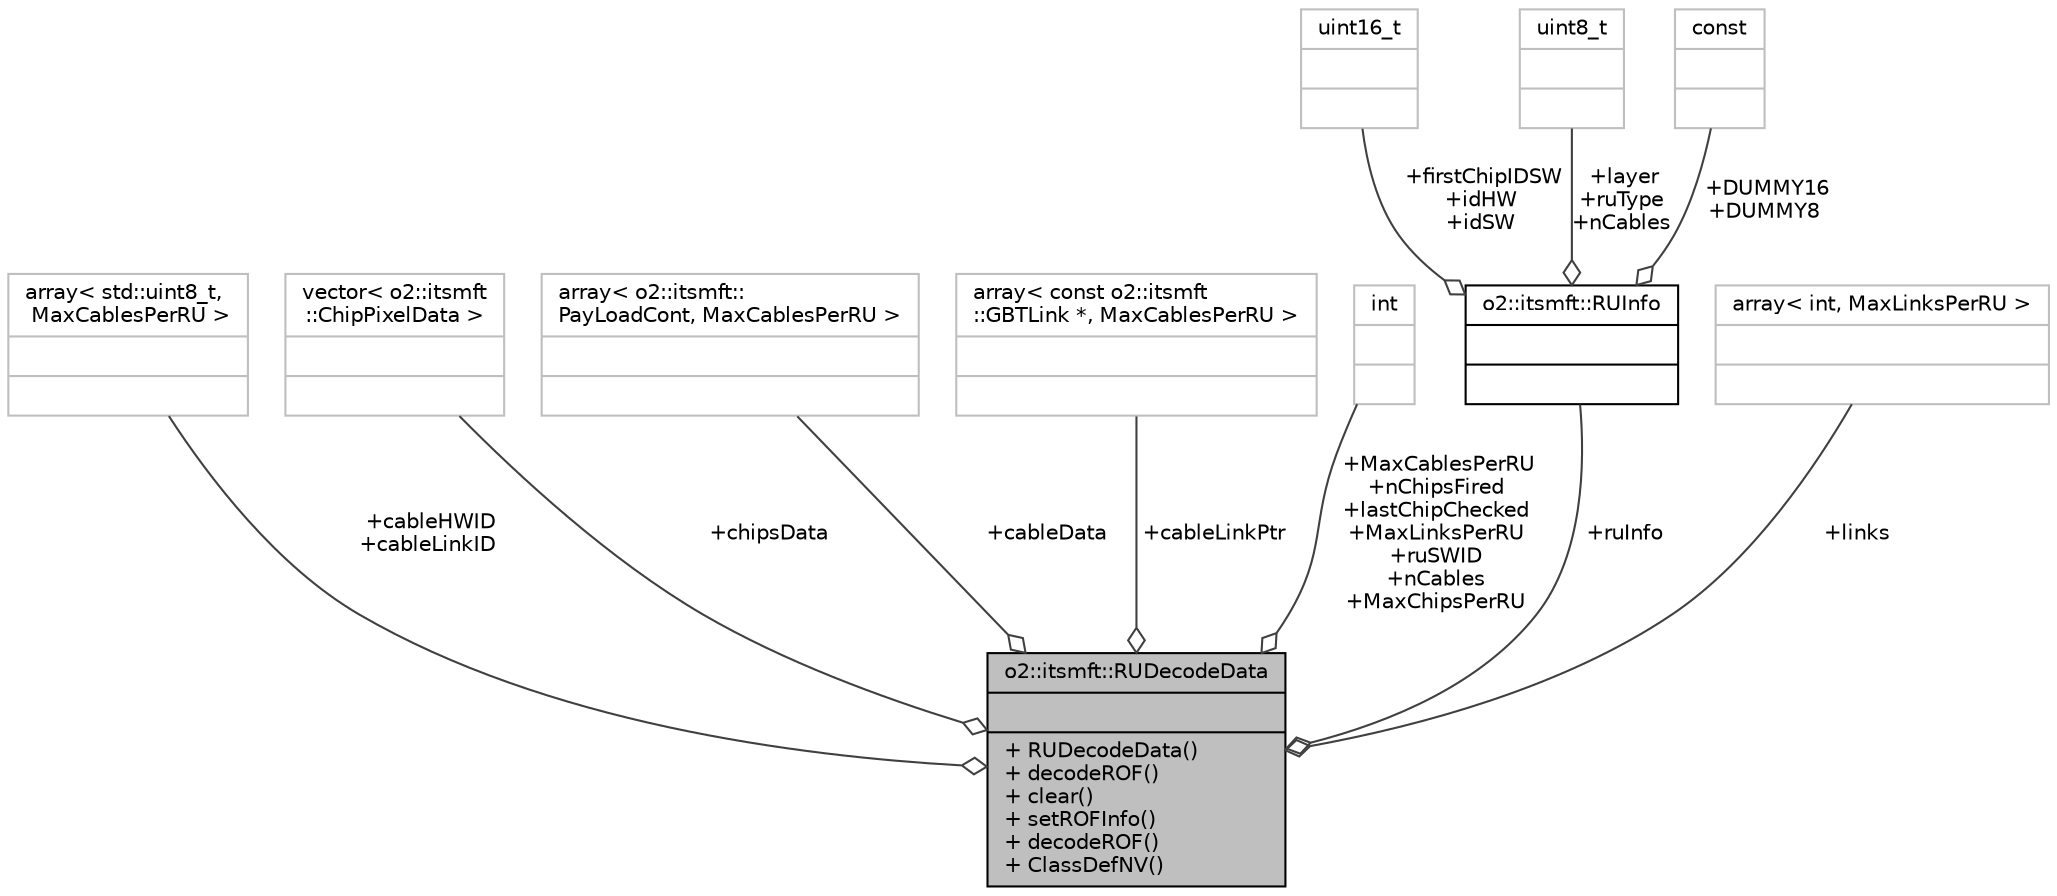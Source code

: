 digraph "o2::itsmft::RUDecodeData"
{
 // INTERACTIVE_SVG=YES
  bgcolor="transparent";
  edge [fontname="Helvetica",fontsize="10",labelfontname="Helvetica",labelfontsize="10"];
  node [fontname="Helvetica",fontsize="10",shape=record];
  Node1 [label="{o2::itsmft::RUDecodeData\n||+ RUDecodeData()\l+ decodeROF()\l+ clear()\l+ setROFInfo()\l+ decodeROF()\l+ ClassDefNV()\l}",height=0.2,width=0.4,color="black", fillcolor="grey75", style="filled", fontcolor="black"];
  Node2 -> Node1 [color="grey25",fontsize="10",style="solid",label=" +cableHWID\n+cableLinkID" ,arrowhead="odiamond",fontname="Helvetica"];
  Node2 [label="{array\< std::uint8_t,\l MaxCablesPerRU \>\n||}",height=0.2,width=0.4,color="grey75"];
  Node3 -> Node1 [color="grey25",fontsize="10",style="solid",label=" +chipsData" ,arrowhead="odiamond",fontname="Helvetica"];
  Node3 [label="{vector\< o2::itsmft\l::ChipPixelData \>\n||}",height=0.2,width=0.4,color="grey75"];
  Node4 -> Node1 [color="grey25",fontsize="10",style="solid",label=" +cableData" ,arrowhead="odiamond",fontname="Helvetica"];
  Node4 [label="{array\< o2::itsmft::\lPayLoadCont, MaxCablesPerRU \>\n||}",height=0.2,width=0.4,color="grey75"];
  Node5 -> Node1 [color="grey25",fontsize="10",style="solid",label=" +cableLinkPtr" ,arrowhead="odiamond",fontname="Helvetica"];
  Node5 [label="{array\< const o2::itsmft\l::GBTLink *, MaxCablesPerRU \>\n||}",height=0.2,width=0.4,color="grey75"];
  Node6 -> Node1 [color="grey25",fontsize="10",style="solid",label=" +MaxCablesPerRU\n+nChipsFired\n+lastChipChecked\n+MaxLinksPerRU\n+ruSWID\n+nCables\n+MaxChipsPerRU" ,arrowhead="odiamond",fontname="Helvetica"];
  Node6 [label="{int\n||}",height=0.2,width=0.4,color="grey75"];
  Node7 -> Node1 [color="grey25",fontsize="10",style="solid",label=" +ruInfo" ,arrowhead="odiamond",fontname="Helvetica"];
  Node7 [label="{o2::itsmft::RUInfo\n||}",height=0.2,width=0.4,color="black",URL="$dd/d8d/structo2_1_1itsmft_1_1RUInfo.html"];
  Node8 -> Node7 [color="grey25",fontsize="10",style="solid",label=" +firstChipIDSW\n+idHW\n+idSW" ,arrowhead="odiamond",fontname="Helvetica"];
  Node8 [label="{uint16_t\n||}",height=0.2,width=0.4,color="grey75"];
  Node9 -> Node7 [color="grey25",fontsize="10",style="solid",label=" +layer\n+ruType\n+nCables" ,arrowhead="odiamond",fontname="Helvetica"];
  Node9 [label="{uint8_t\n||}",height=0.2,width=0.4,color="grey75"];
  Node10 -> Node7 [color="grey25",fontsize="10",style="solid",label=" +DUMMY16\n+DUMMY8" ,arrowhead="odiamond",fontname="Helvetica"];
  Node10 [label="{const\n||}",height=0.2,width=0.4,color="grey75"];
  Node11 -> Node1 [color="grey25",fontsize="10",style="solid",label=" +links" ,arrowhead="odiamond",fontname="Helvetica"];
  Node11 [label="{array\< int, MaxLinksPerRU \>\n||}",height=0.2,width=0.4,color="grey75"];
}
